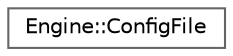 digraph "Graphical Class Hierarchy"
{
 // LATEX_PDF_SIZE
  bgcolor="transparent";
  edge [fontname=Helvetica,fontsize=10,labelfontname=Helvetica,labelfontsize=10];
  node [fontname=Helvetica,fontsize=10,shape=box,height=0.2,width=0.4];
  rankdir="LR";
  Node0 [label="Engine::ConfigFile",height=0.2,width=0.4,color="grey40", fillcolor="white", style="filled",URL="$class_engine_1_1_config_file.html",tooltip=" "];
}
